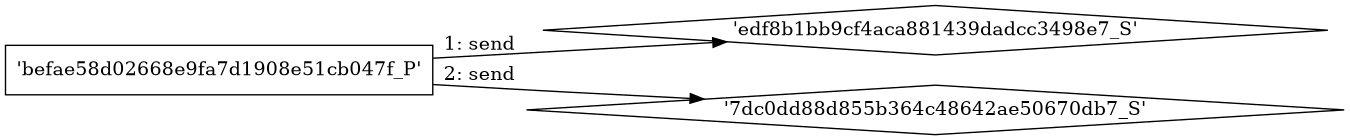 digraph "D:\Learning\Paper\apt\基于CTI的攻击预警\Dataset\攻击图\ASGfromALLCTI\Vulnerability Spotlight Intel Raid Web Console 3 denial-of-service bugs.dot" {
rankdir="LR"
size="9"
fixedsize="false"
splines="true"
nodesep=0.3
ranksep=0
fontsize=10
overlap="scalexy"
engine= "neato"
	"'edf8b1bb9cf4aca881439dadcc3498e7_S'" [node_type=Socket shape=diamond]
	"'befae58d02668e9fa7d1908e51cb047f_P'" [node_type=Process shape=box]
	"'befae58d02668e9fa7d1908e51cb047f_P'" -> "'edf8b1bb9cf4aca881439dadcc3498e7_S'" [label="1: send"]
	"'7dc0dd88d855b364c48642ae50670db7_S'" [node_type=Socket shape=diamond]
	"'befae58d02668e9fa7d1908e51cb047f_P'" [node_type=Process shape=box]
	"'befae58d02668e9fa7d1908e51cb047f_P'" -> "'7dc0dd88d855b364c48642ae50670db7_S'" [label="2: send"]
}
